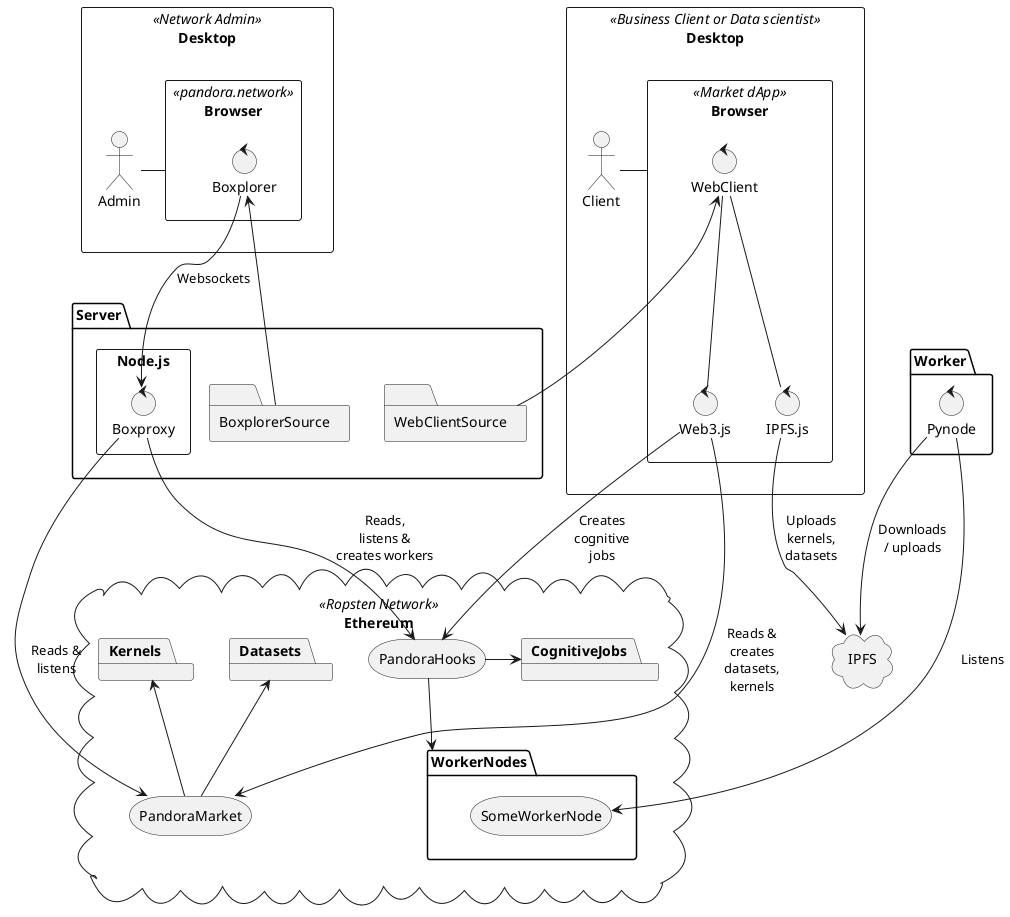 @startuml

cloud Ethereum <<Ropsten Network>> {
    storage PandoraHooks
    storage PandoraMarket

    package WorkerNodes {
        storage SomeWorkerNode
    }
    package Kernels {
    }
    package Datasets {
    }
    package CognitiveJobs {
    }

    PandoraMarket -up-> Kernels
    PandoraMarket -up-> Datasets
    PandoraHooks -> CognitiveJobs
    PandoraHooks --> WorkerNodes

}

cloud IPFS {
}

package Server {
    rectangle Node.js {
        control Boxproxy
        Boxproxy --> PandoraHooks: Reads,\nlistens &\ncreates workers
        Boxproxy --> PandoraMarket: Reads &\nlistens
    }
    folder BoxplorerSource
    folder WebClientSource
}

package Worker {
    control Pynode
    Pynode --> SomeWorkerNode: Listens
    Pynode --> IPFS: Downloads\n/ uploads
}

rectangle Desktop as Desktop1 <<Business Client or Data scientist>> {
    actor Client
    rectangle Browser as Browser1 <<Market dApp>> {
        control WebClient
        control Web3.js
        control IPFS.js
        WebClient -- Web3.js
        WebClient -- IPFS.js
        WebClient <-- WebClientSource
        Web3.js --> PandoraMarket: Reads &\ncreates\ndatasets,\nkernels
        Web3.js --> PandoraHooks: Creates\ncognitive\njobs
        IPFS.js --> IPFS: Uploads\nkernels,\ndatasets
    }
    Client - Browser1
}

rectangle Desktop as Desktop2 <<Network Admin>> {
    actor Admin
    rectangle Browser as Browser2 <<pandora.network>> {
        control Boxplorer
        Boxplorer <-- BoxplorerSource
        Boxplorer --> Boxproxy: Websockets
    }
    Admin - Browser2
}

@enduml